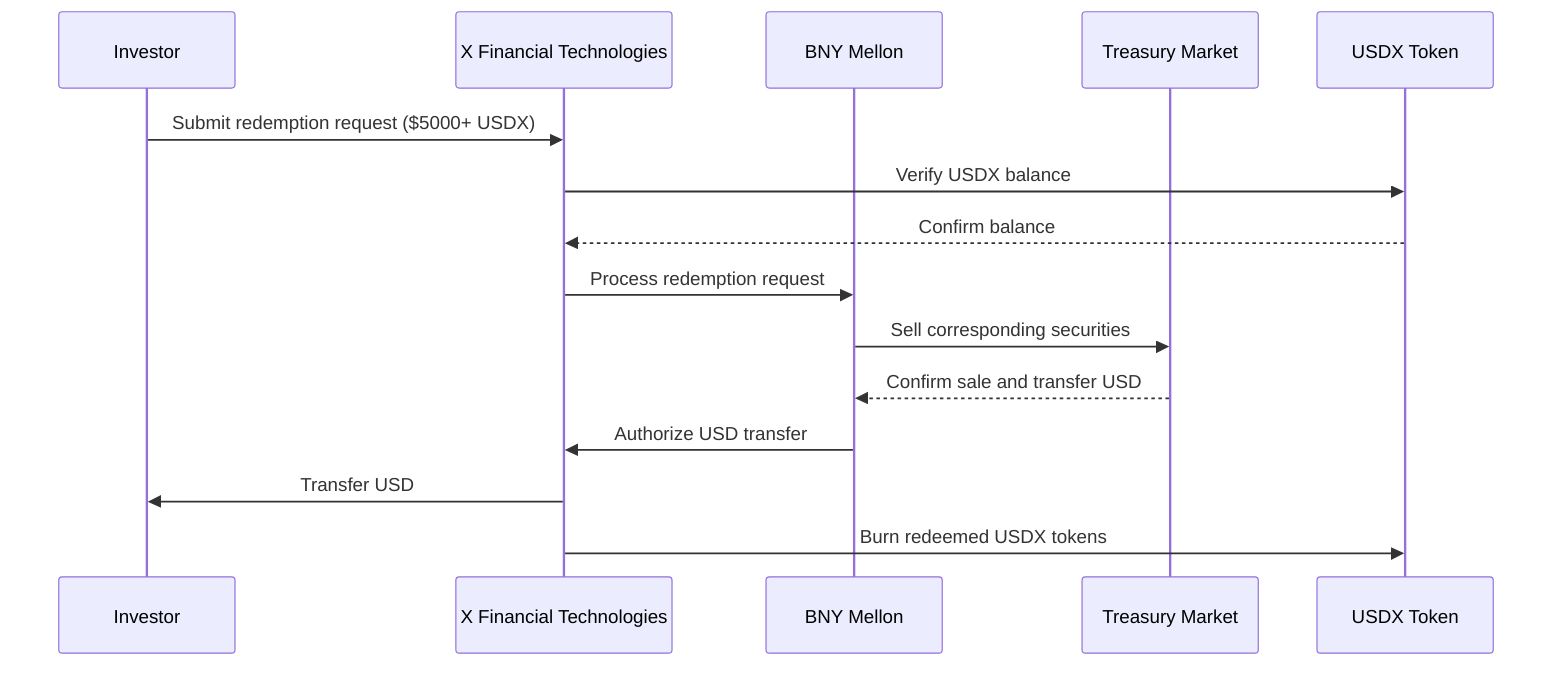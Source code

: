 sequenceDiagram
    participant Investor
    participant TransferAgent as X Financial Technologies
    participant FundAdmin as BNY Mellon
    participant TreasuryMarket as Treasury Market
    participant USDXToken as USDX Token

    Investor->>TransferAgent: Submit redemption request ($5000+ USDX)
    TransferAgent->>USDXToken: Verify USDX balance
    USDXToken-->>TransferAgent: Confirm balance
    TransferAgent->>FundAdmin: Process redemption request
    FundAdmin->>TreasuryMarket: Sell corresponding securities
    TreasuryMarket-->>FundAdmin: Confirm sale and transfer USD
    FundAdmin->>TransferAgent: Authorize USD transfer
    TransferAgent->>Investor: Transfer USD
    TransferAgent->>USDXToken: Burn redeemed USDX tokens